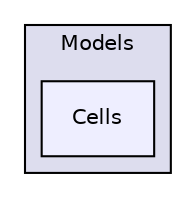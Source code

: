 digraph "/Volumes/UserData/Dev/woda-iphone/Sources/Models/Cells" {
  compound=true
  node [ fontsize="10", fontname="Helvetica"];
  edge [ labelfontsize="10", labelfontname="Helvetica"];
  subgraph clusterdir_85bcaa6c393378bb59e2d27ab4b775eb {
    graph [ bgcolor="#ddddee", pencolor="black", label="Models" fontname="Helvetica", fontsize="10", URL="dir_85bcaa6c393378bb59e2d27ab4b775eb.html"]
  dir_4922988b4a8666dec8ee2dbe17f5ee39 [shape=box, label="Cells", style="filled", fillcolor="#eeeeff", pencolor="black", URL="dir_4922988b4a8666dec8ee2dbe17f5ee39.html"];
  }
}
